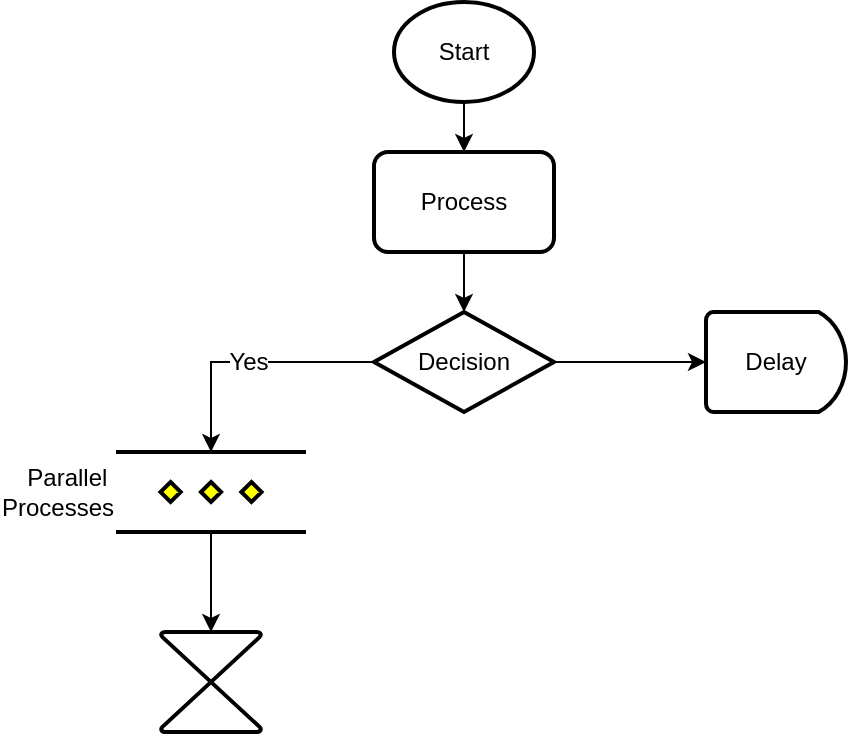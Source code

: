 <mxfile version="24.6.4" type="github">
  <diagram name="Page-1" id="qc9XOvDHnWh2Yl0Ha1W_">
    <mxGraphModel dx="1434" dy="738" grid="1" gridSize="10" guides="1" tooltips="1" connect="1" arrows="1" fold="1" page="1" pageScale="1" pageWidth="827" pageHeight="1169" math="0" shadow="0">
      <root>
        <mxCell id="0" />
        <mxCell id="1" parent="0" />
        <mxCell id="IbgBJedCj_50v60WXrx7-5" style="edgeStyle=orthogonalEdgeStyle;rounded=0;orthogonalLoop=1;jettySize=auto;html=1;entryX=0.5;entryY=0;entryDx=0;entryDy=0;" edge="1" parent="1" source="IbgBJedCj_50v60WXrx7-1" target="IbgBJedCj_50v60WXrx7-4">
          <mxGeometry relative="1" as="geometry" />
        </mxCell>
        <mxCell id="IbgBJedCj_50v60WXrx7-1" value="Start" style="strokeWidth=2;html=1;shape=mxgraph.flowchart.start_1;whiteSpace=wrap;spacing=12;" vertex="1" parent="1">
          <mxGeometry x="379" y="75" width="70" height="50" as="geometry" />
        </mxCell>
        <mxCell id="IbgBJedCj_50v60WXrx7-7" style="edgeStyle=orthogonalEdgeStyle;rounded=0;orthogonalLoop=1;jettySize=auto;html=1;" edge="1" parent="1" source="IbgBJedCj_50v60WXrx7-4" target="IbgBJedCj_50v60WXrx7-6">
          <mxGeometry relative="1" as="geometry" />
        </mxCell>
        <mxCell id="IbgBJedCj_50v60WXrx7-4" value="Process" style="rounded=1;whiteSpace=wrap;html=1;absoluteArcSize=1;arcSize=14;strokeWidth=2;spacing=12;" vertex="1" parent="1">
          <mxGeometry x="369" y="150" width="90" height="50" as="geometry" />
        </mxCell>
        <mxCell id="IbgBJedCj_50v60WXrx7-11" style="edgeStyle=orthogonalEdgeStyle;rounded=0;orthogonalLoop=1;jettySize=auto;html=1;" edge="1" parent="1" source="IbgBJedCj_50v60WXrx7-6" target="IbgBJedCj_50v60WXrx7-10">
          <mxGeometry relative="1" as="geometry" />
        </mxCell>
        <mxCell id="IbgBJedCj_50v60WXrx7-6" value="Decision" style="strokeWidth=2;html=1;shape=mxgraph.flowchart.decision;whiteSpace=wrap;spacing=12;" vertex="1" parent="1">
          <mxGeometry x="369" y="230" width="90" height="50" as="geometry" />
        </mxCell>
        <mxCell id="IbgBJedCj_50v60WXrx7-15" style="edgeStyle=orthogonalEdgeStyle;rounded=0;orthogonalLoop=1;jettySize=auto;html=1;" edge="1" parent="1" source="IbgBJedCj_50v60WXrx7-8" target="IbgBJedCj_50v60WXrx7-14">
          <mxGeometry relative="1" as="geometry" />
        </mxCell>
        <mxCell id="IbgBJedCj_50v60WXrx7-8" value="Parallel&amp;nbsp;&lt;div&gt;Processes&lt;/div&gt;" style="verticalLabelPosition=middle;verticalAlign=middle;html=1;shape=mxgraph.flowchart.parallel_mode;pointerEvents=1;strokeWidth=2;labelPosition=left;align=right;" vertex="1" parent="1">
          <mxGeometry x="240" y="300" width="95" height="40" as="geometry" />
        </mxCell>
        <mxCell id="IbgBJedCj_50v60WXrx7-9" value="Yes" style="edgeStyle=orthogonalEdgeStyle;rounded=0;orthogonalLoop=1;jettySize=auto;html=1;entryX=0.5;entryY=0;entryDx=0;entryDy=0;entryPerimeter=0;fontSize=12;" edge="1" parent="1" source="IbgBJedCj_50v60WXrx7-6" target="IbgBJedCj_50v60WXrx7-8">
          <mxGeometry relative="1" as="geometry" />
        </mxCell>
        <mxCell id="IbgBJedCj_50v60WXrx7-10" value="Delay" style="strokeWidth=2;html=1;shape=mxgraph.flowchart.delay;whiteSpace=wrap;spacing=12;" vertex="1" parent="1">
          <mxGeometry x="535" y="230" width="70" height="50" as="geometry" />
        </mxCell>
        <mxCell id="IbgBJedCj_50v60WXrx7-14" value="" style="verticalLabelPosition=bottom;verticalAlign=top;html=1;shape=mxgraph.flowchart.collate;strokeWidth=2;" vertex="1" parent="1">
          <mxGeometry x="262.5" y="390" width="50" height="50" as="geometry" />
        </mxCell>
      </root>
    </mxGraphModel>
  </diagram>
</mxfile>
